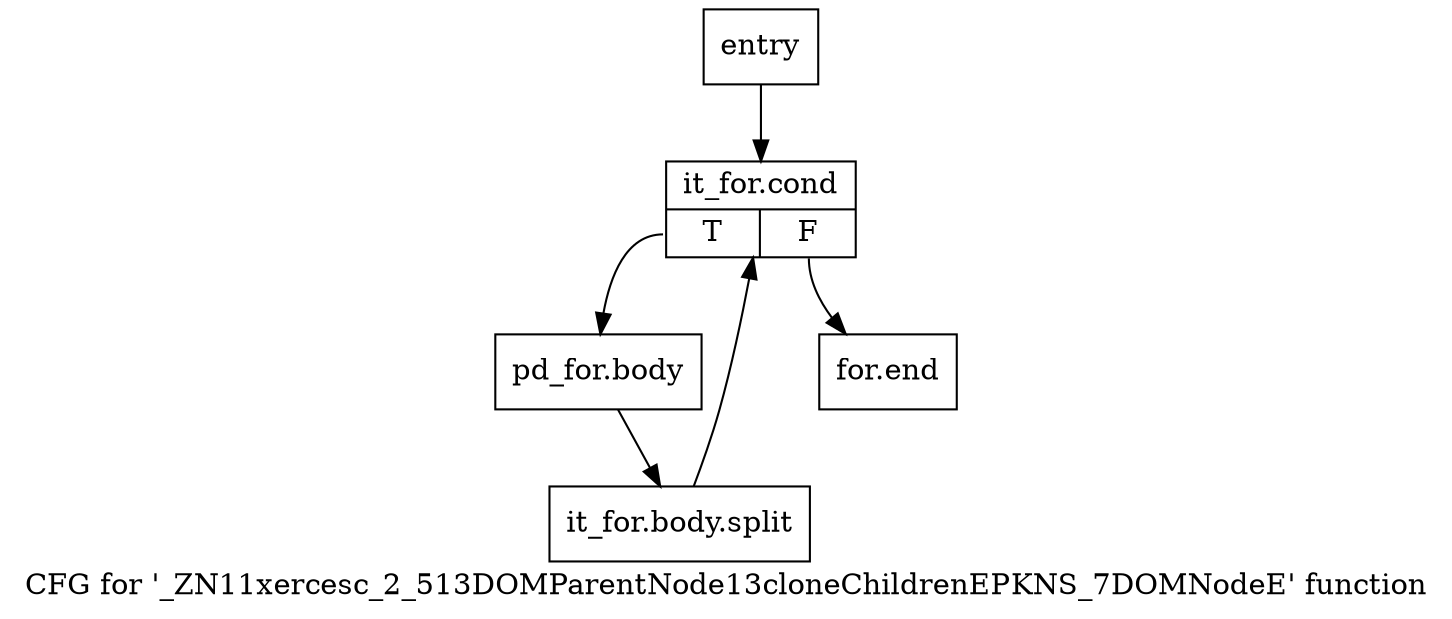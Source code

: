 digraph "CFG for '_ZN11xercesc_2_513DOMParentNode13cloneChildrenEPKNS_7DOMNodeE' function" {
	label="CFG for '_ZN11xercesc_2_513DOMParentNode13cloneChildrenEPKNS_7DOMNodeE' function";

	Node0x2cbf9e0 [shape=record,label="{entry}"];
	Node0x2cbf9e0 -> Node0x2cbfa30;
	Node0x2cbfa30 [shape=record,label="{it_for.cond|{<s0>T|<s1>F}}"];
	Node0x2cbfa30:s0 -> Node0x2cbfa80;
	Node0x2cbfa30:s1 -> Node0x2cbfad0;
	Node0x2cbfa80 [shape=record,label="{pd_for.body}"];
	Node0x2cbfa80 -> Node0xa64e940;
	Node0xa64e940 [shape=record,label="{it_for.body.split}"];
	Node0xa64e940 -> Node0x2cbfa30;
	Node0x2cbfad0 [shape=record,label="{for.end}"];
}
